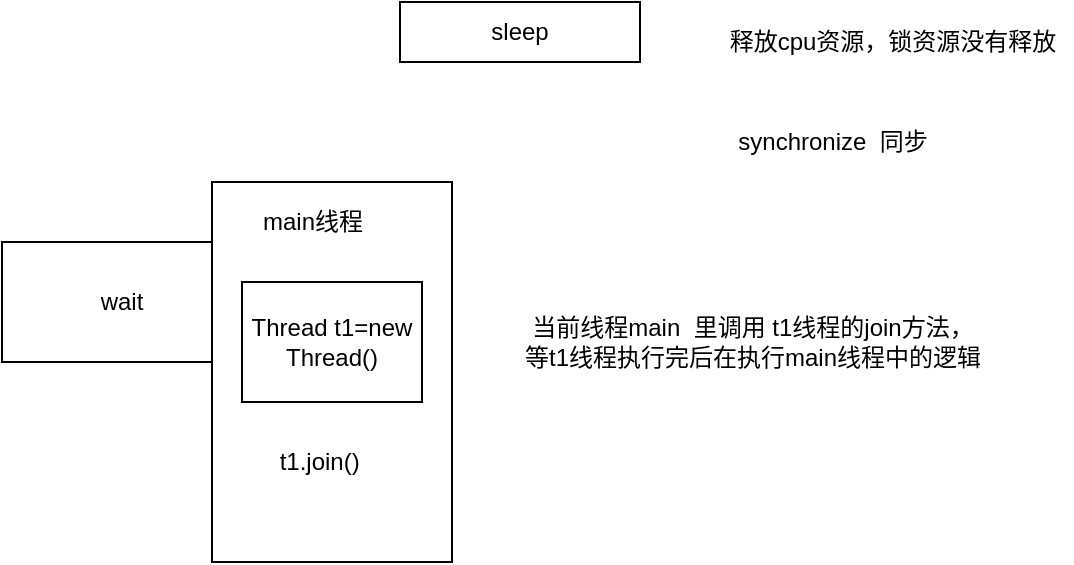 <mxfile version="16.4.3" type="github">
  <diagram id="MPTiDMnPMbFnQHFzoAAt" name="第 1 页">
    <mxGraphModel dx="865" dy="456" grid="1" gridSize="10" guides="1" tooltips="1" connect="1" arrows="1" fold="1" page="1" pageScale="1" pageWidth="827" pageHeight="1169" math="0" shadow="0">
      <root>
        <mxCell id="0" />
        <mxCell id="1" parent="0" />
        <mxCell id="eaRhNZwLCp4jW2DmWbAI-1" value="sleep" style="whiteSpace=wrap;html=1;" vertex="1" parent="1">
          <mxGeometry x="294" y="150" width="120" height="30" as="geometry" />
        </mxCell>
        <mxCell id="eaRhNZwLCp4jW2DmWbAI-2" value="释放cpu资源，锁资源没有释放" style="text;html=1;align=center;verticalAlign=middle;resizable=0;points=[];autosize=1;strokeColor=none;fillColor=none;" vertex="1" parent="1">
          <mxGeometry x="450" y="160" width="180" height="20" as="geometry" />
        </mxCell>
        <mxCell id="eaRhNZwLCp4jW2DmWbAI-3" value="synchronize&amp;nbsp; 同步" style="text;html=1;align=center;verticalAlign=middle;resizable=0;points=[];autosize=1;strokeColor=none;fillColor=none;" vertex="1" parent="1">
          <mxGeometry x="455" y="210" width="110" height="20" as="geometry" />
        </mxCell>
        <mxCell id="eaRhNZwLCp4jW2DmWbAI-4" value="wait" style="rounded=0;whiteSpace=wrap;html=1;" vertex="1" parent="1">
          <mxGeometry x="95" y="270" width="120" height="60" as="geometry" />
        </mxCell>
        <mxCell id="eaRhNZwLCp4jW2DmWbAI-5" value="" style="rounded=0;whiteSpace=wrap;html=1;" vertex="1" parent="1">
          <mxGeometry x="200" y="240" width="120" height="190" as="geometry" />
        </mxCell>
        <mxCell id="eaRhNZwLCp4jW2DmWbAI-6" value="main线程" style="text;html=1;align=center;verticalAlign=middle;resizable=0;points=[];autosize=1;strokeColor=none;fillColor=none;" vertex="1" parent="1">
          <mxGeometry x="215" y="250" width="70" height="20" as="geometry" />
        </mxCell>
        <mxCell id="eaRhNZwLCp4jW2DmWbAI-7" value="Thread t1=new Thread()" style="rounded=0;whiteSpace=wrap;html=1;" vertex="1" parent="1">
          <mxGeometry x="215" y="290" width="90" height="60" as="geometry" />
        </mxCell>
        <mxCell id="eaRhNZwLCp4jW2DmWbAI-8" value="t1.join()&amp;nbsp; &amp;nbsp;&amp;nbsp;" style="text;html=1;align=center;verticalAlign=middle;resizable=0;points=[];autosize=1;strokeColor=none;fillColor=none;" vertex="1" parent="1">
          <mxGeometry x="225" y="370" width="70" height="20" as="geometry" />
        </mxCell>
        <mxCell id="eaRhNZwLCp4jW2DmWbAI-9" value="当前线程main&amp;nbsp; 里调用 t1线程的join方法，&lt;br&gt;等t1线程执行完后在执行main线程中的逻辑" style="text;html=1;align=center;verticalAlign=middle;resizable=0;points=[];autosize=1;strokeColor=none;fillColor=none;" vertex="1" parent="1">
          <mxGeometry x="350" y="305" width="240" height="30" as="geometry" />
        </mxCell>
      </root>
    </mxGraphModel>
  </diagram>
</mxfile>
